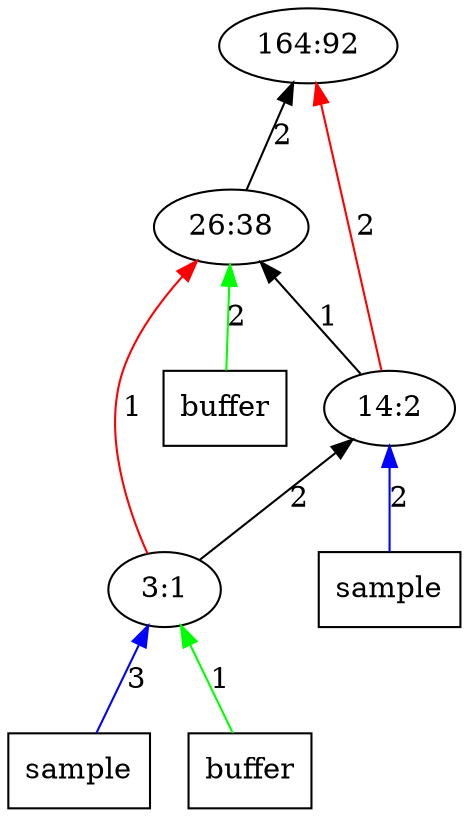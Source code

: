 digraph Tree{
	rankdir="BT"
	1 [label = "164:92"];
	x22 -> 2 [label = "2", color = "green"];
	x22 [label = "buffer", shape = "box"];
	2 -> 1 [label = "2", color = "black"];
	2 [label = "26:38"];
	3 -> 1 [label = "2", color = "red"];
	3 -> 2 [label = "1", color = "black"];
	x31 -> 3 [label = "2", color = "blue"];
	x31 [label = "sample", shape = "box"];
	3 [label = "14:2"];
	4 -> 3 [label = "2", color = "black"];
	4 -> 2 [label = "1", color = "red"];
	x41 -> 4 [label = "3", color = "blue"];
	x41 [label = "sample", shape = "box"];
	x42 -> 4 [label = "1", color = "green"];
	x42 [label = "buffer", shape = "box"];
	4 [label = "3:1"];
}

